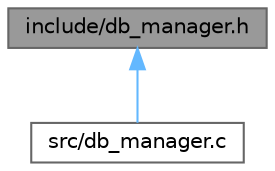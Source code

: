 digraph "include/db_manager.h"
{
 // LATEX_PDF_SIZE
  bgcolor="transparent";
  edge [fontname=Helvetica,fontsize=10,labelfontname=Helvetica,labelfontsize=10];
  node [fontname=Helvetica,fontsize=10,shape=box,height=0.2,width=0.4];
  Node1 [id="Node000001",label="include/db_manager.h",height=0.2,width=0.4,color="gray40", fillcolor="grey60", style="filled", fontcolor="black",tooltip="Database management functions for Azkaban Core."];
  Node1 -> Node2 [id="edge1_Node000001_Node000002",dir="back",color="steelblue1",style="solid",tooltip=" "];
  Node2 [id="Node000002",label="src/db_manager.c",height=0.2,width=0.4,color="grey40", fillcolor="white", style="filled",URL="$db__manager_8c.html",tooltip=" "];
}
